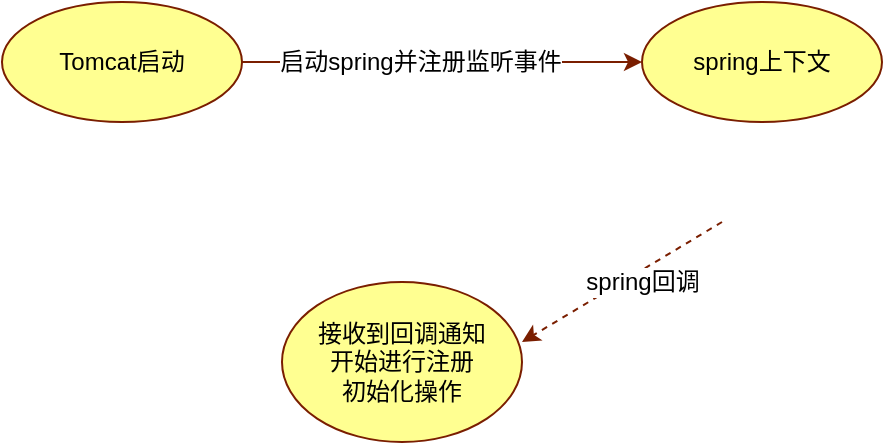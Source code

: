 <mxfile version="19.0.0" type="device" pages="2"><diagram id="NWaUTbpP0App5H5AK6-g" name="Page-1"><mxGraphModel dx="1018" dy="741" grid="0" gridSize="10" guides="1" tooltips="1" connect="1" arrows="1" fold="1" page="1" pageScale="1" pageWidth="827" pageHeight="1169" math="0" shadow="0"><root><mxCell id="0"/><mxCell id="1" parent="0"/><mxCell id="r23ZAoE0063rx-VIh_6Y-3" style="edgeStyle=orthogonalEdgeStyle;rounded=0;orthogonalLoop=1;jettySize=auto;html=1;exitX=1;exitY=0.5;exitDx=0;exitDy=0;fontFamily=Helvetica;fontSize=12;fontColor=default;strokeColor=#7A1E00;" parent="1" source="r23ZAoE0063rx-VIh_6Y-1" target="r23ZAoE0063rx-VIh_6Y-2" edge="1"><mxGeometry relative="1" as="geometry"/></mxCell><mxCell id="r23ZAoE0063rx-VIh_6Y-4" value="启动spring并注册监听事件" style="edgeLabel;html=1;align=center;verticalAlign=middle;resizable=0;points=[];fontSize=12;fontFamily=Helvetica;fontColor=default;" parent="r23ZAoE0063rx-VIh_6Y-3" vertex="1" connectable="0"><mxGeometry x="-0.117" relative="1" as="geometry"><mxPoint as="offset"/></mxGeometry></mxCell><mxCell id="r23ZAoE0063rx-VIh_6Y-1" value="Tomcat启动" style="ellipse;whiteSpace=wrap;html=1;fontFamily=Helvetica;fontSize=12;fontColor=default;strokeColor=#7A1E00;fillColor=#FFFF91;" parent="1" vertex="1"><mxGeometry x="160" y="250" width="120" height="60" as="geometry"/></mxCell><mxCell id="r23ZAoE0063rx-VIh_6Y-2" value="spring上下文" style="ellipse;whiteSpace=wrap;html=1;fontFamily=Helvetica;fontSize=12;fontColor=default;strokeColor=#7A1E00;fillColor=#FFFF91;" parent="1" vertex="1"><mxGeometry x="480" y="250" width="120" height="60" as="geometry"/></mxCell><mxCell id="r23ZAoE0063rx-VIh_6Y-5" value="接收到回调通知&lt;br&gt;开始进行注册&lt;br&gt;初始化操作" style="ellipse;whiteSpace=wrap;html=1;fontFamily=Helvetica;fontSize=12;fontColor=default;strokeColor=#7A1E00;fillColor=#FFFF91;" parent="1" vertex="1"><mxGeometry x="300" y="390" width="120" height="80" as="geometry"/></mxCell><mxCell id="r23ZAoE0063rx-VIh_6Y-6" value="spring回调" style="endArrow=classic;html=1;rounded=0;labelBackgroundColor=default;fontFamily=Helvetica;fontSize=12;fontColor=default;strokeColor=#7A1E00;shape=connector;dashed=1;" parent="1" edge="1"><mxGeometry x="-0.147" y="5" width="50" height="50" relative="1" as="geometry"><mxPoint x="520" y="360" as="sourcePoint"/><mxPoint x="420" y="420" as="targetPoint"/><mxPoint as="offset"/></mxGeometry></mxCell></root></mxGraphModel></diagram><diagram id="L5n33h1_VBBG91MsC8tI" name="Page-2"><mxGraphModel dx="1018" dy="741" grid="0" gridSize="10" guides="1" tooltips="1" connect="1" arrows="1" fold="1" page="1" pageScale="1" pageWidth="827" pageHeight="1169" math="0" shadow="0"><root><mxCell id="0"/><mxCell id="1" parent="0"/><mxCell id="h0danfcaASGuZp7UFuqd-4" style="edgeStyle=none;rounded=0;orthogonalLoop=1;jettySize=auto;html=1;exitX=1;exitY=0;exitDx=0;exitDy=0;entryX=0;entryY=0;entryDx=0;entryDy=0;labelBackgroundColor=default;fontFamily=Helvetica;fontSize=12;fontColor=default;endArrow=classic;strokeColor=#7A1E00;" parent="1" source="S3ovb7zbBKm-pBfyUpTe-1" target="h0danfcaASGuZp7UFuqd-3" edge="1"><mxGeometry relative="1" as="geometry"/></mxCell><mxCell id="h0danfcaASGuZp7UFuqd-6" value="2.请求查询Handler" style="edgeLabel;html=1;align=center;verticalAlign=middle;resizable=0;points=[];fontSize=12;fontFamily=Helvetica;fontColor=default;" parent="h0danfcaASGuZp7UFuqd-4" vertex="1" connectable="0"><mxGeometry x="-0.182" y="4" relative="1" as="geometry"><mxPoint x="10" y="-8" as="offset"/></mxGeometry></mxCell><mxCell id="h0danfcaASGuZp7UFuqd-10" style="edgeStyle=none;rounded=0;orthogonalLoop=1;jettySize=auto;html=1;exitX=1;exitY=1;exitDx=0;exitDy=0;entryX=1;entryY=0;entryDx=0;entryDy=0;labelBackgroundColor=default;fontFamily=Helvetica;fontSize=12;fontColor=default;endArrow=classic;strokeColor=#7A1E00;" parent="1" source="S3ovb7zbBKm-pBfyUpTe-1" target="h0danfcaASGuZp7UFuqd-9" edge="1"><mxGeometry relative="1" as="geometry"/></mxCell><mxCell id="h0danfcaASGuZp7UFuqd-11" value="4.交给请求适配器执行Handler" style="edgeLabel;html=1;align=center;verticalAlign=middle;resizable=0;points=[];fontSize=12;fontFamily=Helvetica;fontColor=default;" parent="h0danfcaASGuZp7UFuqd-10" vertex="1" connectable="0"><mxGeometry x="0.144" y="4" relative="1" as="geometry"><mxPoint x="84" as="offset"/></mxGeometry></mxCell><mxCell id="h0danfcaASGuZp7UFuqd-20" style="edgeStyle=none;rounded=0;orthogonalLoop=1;jettySize=auto;html=1;exitX=0;exitY=1;exitDx=0;exitDy=0;entryX=1;entryY=1;entryDx=0;entryDy=0;labelBackgroundColor=default;fontFamily=Helvetica;fontSize=12;fontColor=default;endArrow=classic;strokeColor=#7A1E00;" parent="1" source="S3ovb7zbBKm-pBfyUpTe-1" target="h0danfcaASGuZp7UFuqd-19" edge="1"><mxGeometry relative="1" as="geometry"/></mxCell><mxCell id="h0danfcaASGuZp7UFuqd-21" value="8.请求视图解析器&lt;br&gt;对结果进行解析" style="edgeLabel;html=1;align=center;verticalAlign=middle;resizable=0;points=[];fontSize=12;fontFamily=Helvetica;fontColor=default;" parent="h0danfcaASGuZp7UFuqd-20" vertex="1" connectable="0"><mxGeometry x="0.521" relative="1" as="geometry"><mxPoint x="38" y="23" as="offset"/></mxGeometry></mxCell><mxCell id="h0danfcaASGuZp7UFuqd-26" style="edgeStyle=none;rounded=0;orthogonalLoop=1;jettySize=auto;html=1;exitX=0;exitY=0;exitDx=0;exitDy=0;entryX=0.5;entryY=1;entryDx=0;entryDy=0;labelBackgroundColor=default;fontFamily=Helvetica;fontSize=12;fontColor=default;endArrow=classic;strokeColor=#7A1E00;" parent="1" source="S3ovb7zbBKm-pBfyUpTe-1" target="h0danfcaASGuZp7UFuqd-25" edge="1"><mxGeometry relative="1" as="geometry"/></mxCell><mxCell id="h0danfcaASGuZp7UFuqd-27" value="10.渲染视图将数据填充到request域" style="edgeLabel;html=1;align=center;verticalAlign=middle;resizable=0;points=[];fontSize=12;fontFamily=Helvetica;fontColor=default;" parent="h0danfcaASGuZp7UFuqd-26" vertex="1" connectable="0"><mxGeometry x="0.265" y="-4" relative="1" as="geometry"><mxPoint x="-108" as="offset"/></mxGeometry></mxCell><mxCell id="h0danfcaASGuZp7UFuqd-28" style="edgeStyle=none;rounded=0;orthogonalLoop=1;jettySize=auto;html=1;exitX=0.5;exitY=0;exitDx=0;exitDy=0;entryX=0;entryY=0.333;entryDx=0;entryDy=0;entryPerimeter=0;labelBackgroundColor=default;fontFamily=Helvetica;fontSize=12;fontColor=default;endArrow=classic;strokeColor=#7A1E00;" parent="1" source="S3ovb7zbBKm-pBfyUpTe-1" target="S3ovb7zbBKm-pBfyUpTe-2" edge="1"><mxGeometry relative="1" as="geometry"/></mxCell><mxCell id="h0danfcaASGuZp7UFuqd-30" value="11.响应结果给用户" style="edgeLabel;html=1;align=center;verticalAlign=middle;resizable=0;points=[];fontSize=12;fontFamily=Helvetica;fontColor=default;" parent="h0danfcaASGuZp7UFuqd-28" vertex="1" connectable="0"><mxGeometry x="-0.168" y="3" relative="1" as="geometry"><mxPoint x="-57" y="-5" as="offset"/></mxGeometry></mxCell><mxCell id="S3ovb7zbBKm-pBfyUpTe-1" value="DispatcherServlet&lt;br&gt;前端控制器" style="ellipse;whiteSpace=wrap;html=1;fillColor=#FFFF91;strokeColor=#7A1E00;" parent="1" vertex="1"><mxGeometry x="300" y="189" width="120" height="80" as="geometry"/></mxCell><mxCell id="h0danfcaASGuZp7UFuqd-1" style="rounded=0;orthogonalLoop=1;jettySize=auto;html=1;exitX=1;exitY=0.333;exitDx=0;exitDy=0;exitPerimeter=0;entryX=1;entryY=0;entryDx=0;entryDy=0;labelBackgroundColor=default;fontFamily=Helvetica;fontSize=12;fontColor=default;endArrow=classic;strokeColor=#7A1E00;" parent="1" source="S3ovb7zbBKm-pBfyUpTe-2" target="S3ovb7zbBKm-pBfyUpTe-1" edge="1"><mxGeometry relative="1" as="geometry"/></mxCell><mxCell id="h0danfcaASGuZp7UFuqd-5" value="1.用户发起请求" style="edgeLabel;html=1;align=center;verticalAlign=middle;resizable=0;points=[];fontSize=12;fontFamily=Helvetica;fontColor=default;" parent="h0danfcaASGuZp7UFuqd-1" vertex="1" connectable="0"><mxGeometry x="-0.378" y="3" relative="1" as="geometry"><mxPoint x="46" y="19" as="offset"/></mxGeometry></mxCell><mxCell id="S3ovb7zbBKm-pBfyUpTe-2" value="Actor" style="shape=umlActor;verticalLabelPosition=bottom;verticalAlign=top;html=1;outlineConnect=0;fontFamily=Helvetica;fontSize=12;fontColor=default;strokeColor=#7A1E00;fillColor=#FFFF91;" parent="1" vertex="1"><mxGeometry x="360" y="20" width="40" height="60" as="geometry"/></mxCell><mxCell id="h0danfcaASGuZp7UFuqd-7" style="edgeStyle=none;rounded=0;orthogonalLoop=1;jettySize=auto;html=1;exitX=0;exitY=1;exitDx=0;exitDy=0;entryX=1;entryY=1;entryDx=0;entryDy=0;labelBackgroundColor=default;fontFamily=Helvetica;fontSize=12;fontColor=default;endArrow=classic;strokeColor=#7A1E00;" parent="1" source="h0danfcaASGuZp7UFuqd-3" target="S3ovb7zbBKm-pBfyUpTe-1" edge="1"><mxGeometry relative="1" as="geometry"/></mxCell><mxCell id="h0danfcaASGuZp7UFuqd-8" value="3.返回一个处理器执行链&lt;br&gt;HandlerExecutionChain" style="edgeLabel;html=1;align=center;verticalAlign=middle;resizable=0;points=[];fontSize=12;fontFamily=Helvetica;fontColor=default;" parent="h0danfcaASGuZp7UFuqd-7" vertex="1" connectable="0"><mxGeometry x="0.375" y="-1" relative="1" as="geometry"><mxPoint x="36" y="23" as="offset"/></mxGeometry></mxCell><mxCell id="h0danfcaASGuZp7UFuqd-3" value="HandlerMapping&lt;br&gt;处理器映射器" style="ellipse;whiteSpace=wrap;html=1;fillColor=#FFFF91;strokeColor=#7A1E00;" parent="1" vertex="1"><mxGeometry x="550" y="190" width="120" height="80" as="geometry"/></mxCell><mxCell id="h0danfcaASGuZp7UFuqd-13" style="edgeStyle=none;rounded=0;orthogonalLoop=1;jettySize=auto;html=1;exitX=1;exitY=0;exitDx=0;exitDy=0;entryX=0;entryY=0;entryDx=0;entryDy=0;labelBackgroundColor=default;fontFamily=Helvetica;fontSize=12;fontColor=default;endArrow=classic;strokeColor=#7A1E00;" parent="1" source="h0danfcaASGuZp7UFuqd-9" target="h0danfcaASGuZp7UFuqd-12" edge="1"><mxGeometry relative="1" as="geometry"/></mxCell><mxCell id="h0danfcaASGuZp7UFuqd-14" value="5.执行请求逻辑" style="edgeLabel;html=1;align=center;verticalAlign=middle;resizable=0;points=[];fontSize=12;fontFamily=Helvetica;fontColor=default;" parent="h0danfcaASGuZp7UFuqd-13" vertex="1" connectable="0"><mxGeometry x="-0.339" y="4" relative="1" as="geometry"><mxPoint x="23" y="-8" as="offset"/></mxGeometry></mxCell><mxCell id="h0danfcaASGuZp7UFuqd-17" style="edgeStyle=none;rounded=0;orthogonalLoop=1;jettySize=auto;html=1;exitX=0;exitY=0;exitDx=0;exitDy=0;entryX=0;entryY=1;entryDx=0;entryDy=0;labelBackgroundColor=default;fontFamily=Helvetica;fontSize=12;fontColor=default;endArrow=classic;strokeColor=#7A1E00;" parent="1" source="h0danfcaASGuZp7UFuqd-9" target="S3ovb7zbBKm-pBfyUpTe-1" edge="1"><mxGeometry relative="1" as="geometry"/></mxCell><mxCell id="h0danfcaASGuZp7UFuqd-18" value="7.返回ModelAndView" style="edgeLabel;html=1;align=center;verticalAlign=middle;resizable=0;points=[];fontSize=12;fontFamily=Helvetica;fontColor=default;" parent="h0danfcaASGuZp7UFuqd-17" vertex="1" connectable="0"><mxGeometry x="0.144" y="-1" relative="1" as="geometry"><mxPoint x="-59" y="38" as="offset"/></mxGeometry></mxCell><mxCell id="h0danfcaASGuZp7UFuqd-9" value="HandlerAdapter&lt;br&gt;处理器适配器" style="ellipse;whiteSpace=wrap;html=1;fillColor=#FFFF91;strokeColor=#7A1E00;" parent="1" vertex="1"><mxGeometry x="300" y="350" width="120" height="80" as="geometry"/></mxCell><mxCell id="h0danfcaASGuZp7UFuqd-15" style="edgeStyle=none;rounded=0;orthogonalLoop=1;jettySize=auto;html=1;exitX=0;exitY=1;exitDx=0;exitDy=0;entryX=1;entryY=1;entryDx=0;entryDy=0;labelBackgroundColor=default;fontFamily=Helvetica;fontSize=12;fontColor=default;endArrow=classic;strokeColor=#7A1E00;" parent="1" source="h0danfcaASGuZp7UFuqd-12" target="h0danfcaASGuZp7UFuqd-9" edge="1"><mxGeometry relative="1" as="geometry"/></mxCell><mxCell id="h0danfcaASGuZp7UFuqd-16" value="6.将结果返回&lt;br&gt;交给HandlerAdapter" style="edgeLabel;html=1;align=center;verticalAlign=middle;resizable=0;points=[];fontSize=12;fontFamily=Helvetica;fontColor=default;" parent="h0danfcaASGuZp7UFuqd-15" vertex="1" connectable="0"><mxGeometry x="0.254" y="-3" relative="1" as="geometry"><mxPoint x="16" y="25" as="offset"/></mxGeometry></mxCell><mxCell id="h0danfcaASGuZp7UFuqd-12" value="Handler处理器&lt;br&gt;即业务中的Controller" style="ellipse;whiteSpace=wrap;html=1;fillColor=#FFFF91;strokeColor=#7A1E00;" parent="1" vertex="1"><mxGeometry x="550" y="350" width="120" height="80" as="geometry"/></mxCell><mxCell id="h0danfcaASGuZp7UFuqd-22" style="edgeStyle=none;rounded=0;orthogonalLoop=1;jettySize=auto;html=1;exitX=1;exitY=0;exitDx=0;exitDy=0;labelBackgroundColor=default;fontFamily=Helvetica;fontSize=12;fontColor=default;endArrow=classic;strokeColor=#7A1E00;" parent="1" source="h0danfcaASGuZp7UFuqd-19" edge="1"><mxGeometry relative="1" as="geometry"><mxPoint x="320" y="200" as="targetPoint"/></mxGeometry></mxCell><mxCell id="h0danfcaASGuZp7UFuqd-23" value="9.返回视图view对象" style="edgeLabel;html=1;align=center;verticalAlign=middle;resizable=0;points=[];fontSize=12;fontFamily=Helvetica;fontColor=default;" parent="h0danfcaASGuZp7UFuqd-22" vertex="1" connectable="0"><mxGeometry x="-0.229" y="-1" relative="1" as="geometry"><mxPoint y="-12" as="offset"/></mxGeometry></mxCell><mxCell id="h0danfcaASGuZp7UFuqd-19" value="ViewResolver&lt;br&gt;视图解析器" style="ellipse;whiteSpace=wrap;html=1;fillColor=#FFFF91;strokeColor=#7A1E00;" parent="1" vertex="1"><mxGeometry x="50" y="189" width="120" height="80" as="geometry"/></mxCell><mxCell id="h0danfcaASGuZp7UFuqd-25" value="View视图" style="ellipse;whiteSpace=wrap;html=1;fillColor=#FFFF91;strokeColor=#7A1E00;" parent="1" vertex="1"><mxGeometry x="122" y="18" width="120" height="80" as="geometry"/></mxCell></root></mxGraphModel></diagram></mxfile>
